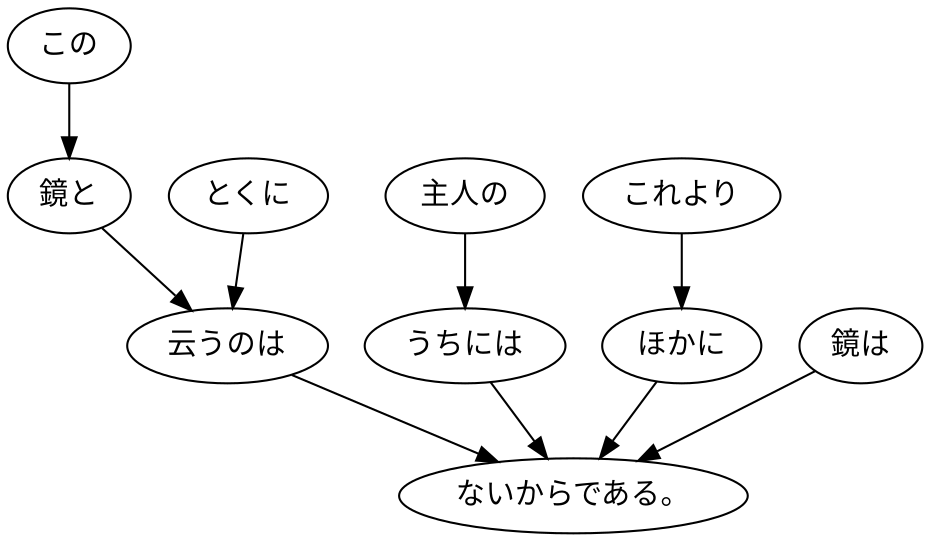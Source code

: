 digraph graph5628 {
	node0 [label="この"];
	node1 [label="鏡と"];
	node2 [label="とくに"];
	node3 [label="云うのは"];
	node4 [label="主人の"];
	node5 [label="うちには"];
	node6 [label="これより"];
	node7 [label="ほかに"];
	node8 [label="鏡は"];
	node9 [label="ないからである。"];
	node0 -> node1;
	node1 -> node3;
	node2 -> node3;
	node3 -> node9;
	node4 -> node5;
	node5 -> node9;
	node6 -> node7;
	node7 -> node9;
	node8 -> node9;
}

